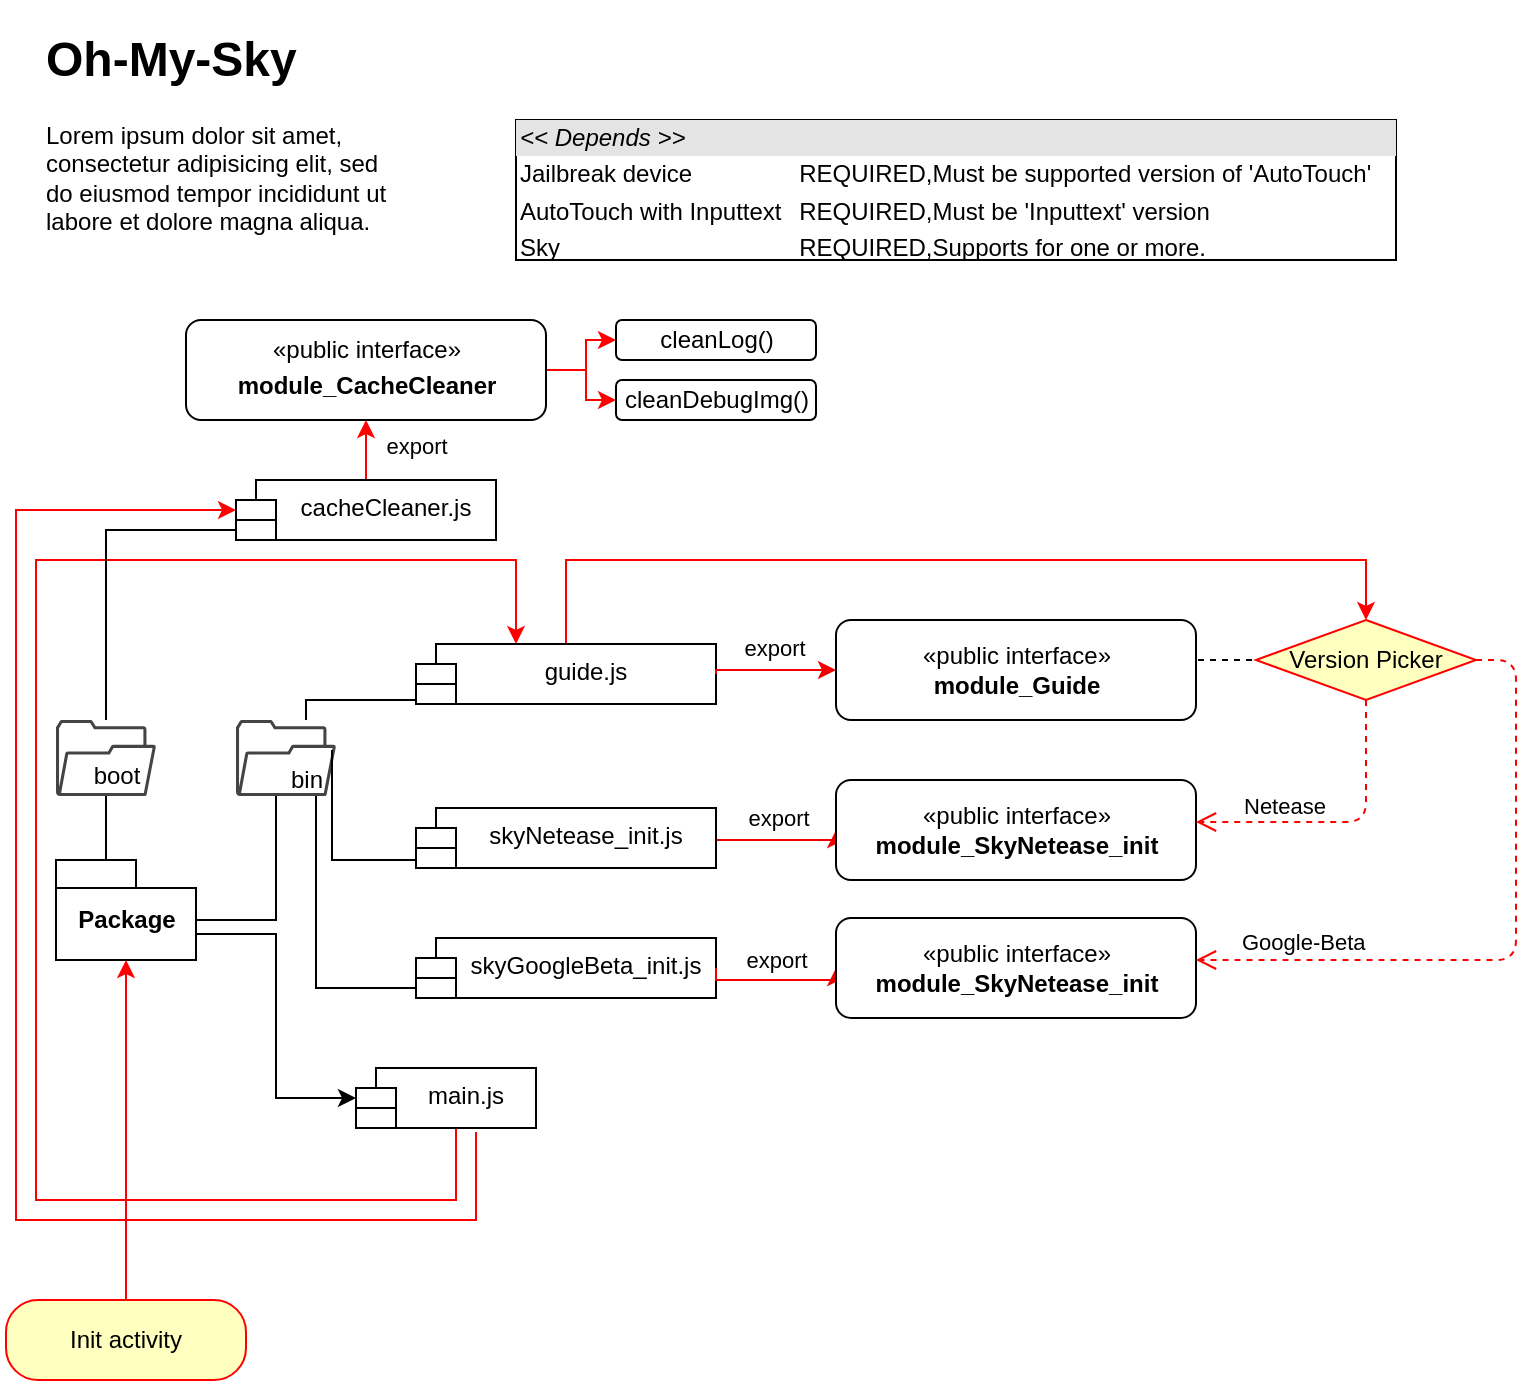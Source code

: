 <mxfile version="13.6.2" type="github">
  <diagram id="-QKKah29AuEtUK9YuD70" name="第 1 页">
    <mxGraphModel dx="1284" dy="751" grid="1" gridSize="10" guides="1" tooltips="1" connect="1" arrows="1" fold="1" page="1" pageScale="1" pageWidth="1169" pageHeight="827" math="0" shadow="0">
      <root>
        <mxCell id="0" />
        <mxCell id="1" parent="0" />
        <mxCell id="PGA8PTkB9opYh7coX7EJ-142" value="&lt;h1&gt;Oh-My-Sky&lt;/h1&gt;&lt;p&gt;Lorem ipsum dolor sit amet, consectetur adipisicing elit, sed do eiusmod tempor incididunt ut labore et dolore magna aliqua.&lt;/p&gt;" style="text;html=1;strokeColor=none;fillColor=none;spacing=5;spacingTop=-20;whiteSpace=wrap;overflow=hidden;rounded=0;shadow=0;comic=0;" vertex="1" parent="1">
          <mxGeometry x="40" y="20" width="190" height="120" as="geometry" />
        </mxCell>
        <mxCell id="PGA8PTkB9opYh7coX7EJ-157" value="&lt;div style=&quot;box-sizing: border-box ; width: 100% ; background: #e4e4e4 ; padding: 2px&quot;&gt;&lt;i&gt;&amp;lt;&amp;lt; Depends &amp;gt;&amp;gt;&lt;/i&gt;&lt;/div&gt;&lt;table style=&quot;width: 100% ; font-size: 1em&quot; cellpadding=&quot;2&quot; cellspacing=&quot;0&quot;&gt;&lt;tbody&gt;&lt;tr&gt;&lt;td&gt;Jailbreak device&lt;/td&gt;&lt;td&gt;REQUIRED,Must be supported version of &#39;AutoTouch&#39;&lt;/td&gt;&lt;/tr&gt;&lt;tr&gt;&lt;td&gt;AutoTouch with Inputtext&lt;/td&gt;&lt;td&gt;REQUIRED,Must be &#39;Inputtext&#39; version&lt;/td&gt;&lt;/tr&gt;&lt;tr&gt;&lt;td&gt;Sky&lt;/td&gt;&lt;td&gt;REQUIRED,Supports for one or more.&lt;/td&gt;&lt;/tr&gt;&lt;/tbody&gt;&lt;/table&gt;" style="verticalAlign=top;align=left;overflow=fill;html=1;shadow=0;comic=0;" vertex="1" parent="1">
          <mxGeometry x="280" y="70" width="440" height="70" as="geometry" />
        </mxCell>
        <mxCell id="PGA8PTkB9opYh7coX7EJ-166" style="edgeStyle=orthogonalEdgeStyle;rounded=0;orthogonalLoop=1;jettySize=auto;html=1;endArrow=none;endFill=0;" edge="1" source="PGA8PTkB9opYh7coX7EJ-169" target="PGA8PTkB9opYh7coX7EJ-170" parent="1">
          <mxGeometry relative="1" as="geometry">
            <Array as="points">
              <mxPoint x="160" y="470" />
            </Array>
          </mxGeometry>
        </mxCell>
        <mxCell id="PGA8PTkB9opYh7coX7EJ-167" style="edgeStyle=orthogonalEdgeStyle;orthogonalLoop=1;jettySize=auto;html=1;exitX=0;exitY=0;exitDx=70;exitDy=37;exitPerimeter=0;entryX=0;entryY=0;entryDx=0;entryDy=15;entryPerimeter=0;rounded=0;endArrow=classic;endFill=1;" edge="1" source="PGA8PTkB9opYh7coX7EJ-169" target="PGA8PTkB9opYh7coX7EJ-182" parent="1">
          <mxGeometry relative="1" as="geometry">
            <mxPoint x="160" y="481" as="targetPoint" />
          </mxGeometry>
        </mxCell>
        <mxCell id="PGA8PTkB9opYh7coX7EJ-168" style="edgeStyle=orthogonalEdgeStyle;rounded=0;orthogonalLoop=1;jettySize=auto;html=1;endArrow=none;endFill=0;" edge="1" source="PGA8PTkB9opYh7coX7EJ-169" target="PGA8PTkB9opYh7coX7EJ-184" parent="1">
          <mxGeometry relative="1" as="geometry">
            <mxPoint x="85" y="360" as="targetPoint" />
            <Array as="points">
              <mxPoint x="75" y="430" />
              <mxPoint x="75" y="430" />
            </Array>
          </mxGeometry>
        </mxCell>
        <mxCell id="PGA8PTkB9opYh7coX7EJ-169" value="Package" style="shape=folder;fontStyle=1;spacingTop=10;tabWidth=40;tabHeight=14;tabPosition=left;html=1;" vertex="1" parent="1">
          <mxGeometry x="50" y="440" width="70" height="50" as="geometry" />
        </mxCell>
        <UserObject label="" id="PGA8PTkB9opYh7coX7EJ-170">
          <mxCell style="pointerEvents=1;shadow=0;dashed=0;html=1;strokeColor=none;fillColor=#434445;aspect=fixed;labelPosition=center;verticalLabelPosition=bottom;verticalAlign=top;align=center;outlineConnect=0;shape=mxgraph.vvd.folder;" vertex="1" parent="1">
            <mxGeometry x="140" y="370" width="50" height="38" as="geometry" />
          </mxCell>
        </UserObject>
        <mxCell id="PGA8PTkB9opYh7coX7EJ-171" style="edgeStyle=orthogonalEdgeStyle;rounded=0;orthogonalLoop=1;jettySize=auto;html=1;entryX=0;entryY=0;entryDx=0;entryDy=25;entryPerimeter=0;endArrow=none;endFill=0;" edge="1" source="PGA8PTkB9opYh7coX7EJ-170" target="PGA8PTkB9opYh7coX7EJ-177" parent="1">
          <mxGeometry relative="1" as="geometry">
            <mxPoint x="190" y="470" as="targetPoint" />
            <mxPoint x="175" y="440" as="sourcePoint" />
            <Array as="points">
              <mxPoint x="180" y="504" />
            </Array>
          </mxGeometry>
        </mxCell>
        <mxCell id="PGA8PTkB9opYh7coX7EJ-172" style="edgeStyle=orthogonalEdgeStyle;rounded=0;orthogonalLoop=1;jettySize=auto;html=1;entryX=0;entryY=0;entryDx=0;entryDy=25;entryPerimeter=0;endArrow=none;endFill=0;strokeColor=#000000;" edge="1" source="PGA8PTkB9opYh7coX7EJ-170" target="PGA8PTkB9opYh7coX7EJ-190" parent="1">
          <mxGeometry relative="1" as="geometry">
            <mxPoint x="175" y="370" as="sourcePoint" />
            <Array as="points">
              <mxPoint x="175" y="360" />
              <mxPoint x="230" y="360" />
            </Array>
          </mxGeometry>
        </mxCell>
        <mxCell id="PGA8PTkB9opYh7coX7EJ-173" value="bin" style="text;html=1;resizable=0;autosize=1;align=center;verticalAlign=middle;points=[];fillColor=none;strokeColor=none;rounded=0;shadow=0;" vertex="1" parent="1">
          <mxGeometry x="160" y="390" width="30" height="20" as="geometry" />
        </mxCell>
        <mxCell id="PGA8PTkB9opYh7coX7EJ-174" value="" style="edgeStyle=orthogonalEdgeStyle;rounded=0;orthogonalLoop=1;jettySize=auto;html=1;endArrow=none;endFill=0;strokeColor=#000000;entryX=0.96;entryY=0.395;entryDx=0;entryDy=0;entryPerimeter=0;exitX=0;exitY=0;exitDx=0;exitDy=25;exitPerimeter=0;" edge="1" source="PGA8PTkB9opYh7coX7EJ-176" target="PGA8PTkB9opYh7coX7EJ-170" parent="1">
          <mxGeometry relative="1" as="geometry">
            <Array as="points">
              <mxPoint x="230" y="440" />
              <mxPoint x="188" y="440" />
            </Array>
          </mxGeometry>
        </mxCell>
        <mxCell id="PGA8PTkB9opYh7coX7EJ-175" style="edgeStyle=orthogonalEdgeStyle;rounded=0;orthogonalLoop=1;jettySize=auto;html=1;startArrow=none;startFill=0;endArrow=classic;endFill=1;strokeColor=#F20000;entryX=0;entryY=0.5;entryDx=0;entryDy=0;" edge="1" source="PGA8PTkB9opYh7coX7EJ-176" target="PGA8PTkB9opYh7coX7EJ-195" parent="1">
          <mxGeometry relative="1" as="geometry">
            <mxPoint x="620" y="460" as="targetPoint" />
            <Array as="points">
              <mxPoint x="440" y="430" />
            </Array>
          </mxGeometry>
        </mxCell>
        <mxCell id="PGA8PTkB9opYh7coX7EJ-221" value="export" style="edgeLabel;html=1;align=center;verticalAlign=middle;resizable=0;points=[];" vertex="1" connectable="0" parent="PGA8PTkB9opYh7coX7EJ-175">
          <mxGeometry x="0.6" y="25" relative="1" as="geometry">
            <mxPoint x="-21.67" y="14" as="offset" />
          </mxGeometry>
        </mxCell>
        <mxCell id="PGA8PTkB9opYh7coX7EJ-176" value="skyNetease_init.js" style="shape=module;align=left;spacingLeft=20;align=center;verticalAlign=top;shadow=0;" vertex="1" parent="1">
          <mxGeometry x="230" y="414" width="150" height="30" as="geometry" />
        </mxCell>
        <mxCell id="PGA8PTkB9opYh7coX7EJ-177" value="skyGoogleBeta_init.js" style="shape=module;align=left;spacingLeft=20;align=center;verticalAlign=top;shadow=0;" vertex="1" parent="1">
          <mxGeometry x="230" y="479" width="150" height="30" as="geometry" />
        </mxCell>
        <mxCell id="PGA8PTkB9opYh7coX7EJ-178" style="edgeStyle=orthogonalEdgeStyle;rounded=0;orthogonalLoop=1;jettySize=auto;html=1;endArrow=classic;endFill=1;strokeColor=#FF0000;startArrow=none;startFill=0;" edge="1" source="PGA8PTkB9opYh7coX7EJ-182" target="PGA8PTkB9opYh7coX7EJ-190" parent="1">
          <mxGeometry relative="1" as="geometry">
            <mxPoint x="360" y="352.5" as="targetPoint" />
            <Array as="points">
              <mxPoint x="250" y="610" />
              <mxPoint x="40" y="610" />
              <mxPoint x="40" y="290" />
              <mxPoint x="280" y="290" />
            </Array>
          </mxGeometry>
        </mxCell>
        <mxCell id="PGA8PTkB9opYh7coX7EJ-223" style="edgeStyle=orthogonalEdgeStyle;rounded=0;orthogonalLoop=1;jettySize=auto;html=1;entryX=0;entryY=0;entryDx=0;entryDy=15;entryPerimeter=0;startArrow=none;startFill=0;endArrow=classic;endFill=1;strokeColor=#FF0000;" edge="1" parent="1" target="PGA8PTkB9opYh7coX7EJ-186">
          <mxGeometry relative="1" as="geometry">
            <mxPoint x="260" y="576" as="sourcePoint" />
            <Array as="points">
              <mxPoint x="260" y="620" />
              <mxPoint x="30" y="620" />
              <mxPoint x="30" y="265" />
            </Array>
          </mxGeometry>
        </mxCell>
        <mxCell id="PGA8PTkB9opYh7coX7EJ-182" value="main.js" style="shape=module;align=left;spacingLeft=20;align=center;verticalAlign=top;shadow=0;" vertex="1" parent="1">
          <mxGeometry x="200" y="544" width="90" height="30" as="geometry" />
        </mxCell>
        <mxCell id="PGA8PTkB9opYh7coX7EJ-183" style="edgeStyle=orthogonalEdgeStyle;rounded=0;orthogonalLoop=1;jettySize=auto;html=1;endArrow=none;endFill=0;strokeColor=#000000;entryX=0;entryY=0;entryDx=0;entryDy=25;entryPerimeter=0;" edge="1" source="PGA8PTkB9opYh7coX7EJ-184" target="PGA8PTkB9opYh7coX7EJ-186" parent="1">
          <mxGeometry relative="1" as="geometry">
            <mxPoint x="100" y="240" as="targetPoint" />
            <Array as="points">
              <mxPoint x="75" y="275" />
            </Array>
          </mxGeometry>
        </mxCell>
        <UserObject label="" id="PGA8PTkB9opYh7coX7EJ-184">
          <mxCell style="pointerEvents=1;shadow=0;dashed=0;html=1;strokeColor=none;fillColor=#434445;aspect=fixed;labelPosition=center;verticalLabelPosition=bottom;verticalAlign=top;align=center;outlineConnect=0;shape=mxgraph.vvd.folder;noLabel=0;comic=0;metaEdit=0;autosize=0;labelPadding=0;overflow=visible;" vertex="1" parent="1">
            <mxGeometry x="50" y="370" width="50" height="38" as="geometry" />
          </mxCell>
        </UserObject>
        <mxCell id="PGA8PTkB9opYh7coX7EJ-185" value="boot" style="text;html=1;resizable=0;autosize=1;align=center;verticalAlign=middle;points=[];fillColor=none;strokeColor=none;rounded=0;shadow=0;" vertex="1" parent="1">
          <mxGeometry x="60" y="388" width="40" height="20" as="geometry" />
        </mxCell>
        <mxCell id="PGA8PTkB9opYh7coX7EJ-215" style="edgeStyle=orthogonalEdgeStyle;rounded=0;orthogonalLoop=1;jettySize=auto;html=1;startArrow=none;startFill=0;endArrow=classic;endFill=1;strokeColor=#FF0000;entryX=0.5;entryY=1;entryDx=0;entryDy=0;" edge="1" parent="1" source="PGA8PTkB9opYh7coX7EJ-186" target="PGA8PTkB9opYh7coX7EJ-216">
          <mxGeometry relative="1" as="geometry">
            <mxPoint x="205" y="220" as="targetPoint" />
          </mxGeometry>
        </mxCell>
        <mxCell id="PGA8PTkB9opYh7coX7EJ-228" value="export" style="edgeLabel;html=1;align=center;verticalAlign=middle;resizable=0;points=[];" vertex="1" connectable="0" parent="PGA8PTkB9opYh7coX7EJ-215">
          <mxGeometry x="0.473" y="-2" relative="1" as="geometry">
            <mxPoint x="23" as="offset" />
          </mxGeometry>
        </mxCell>
        <mxCell id="PGA8PTkB9opYh7coX7EJ-186" value="cacheCleaner.js" style="shape=module;align=left;spacingLeft=20;align=center;verticalAlign=top;shadow=0;" vertex="1" parent="1">
          <mxGeometry x="140" y="250" width="130" height="30" as="geometry" />
        </mxCell>
        <mxCell id="PGA8PTkB9opYh7coX7EJ-224" style="edgeStyle=orthogonalEdgeStyle;rounded=0;orthogonalLoop=1;jettySize=auto;html=1;exitX=0.5;exitY=0;exitDx=0;exitDy=0;entryX=0.5;entryY=0;entryDx=0;entryDy=0;startArrow=none;startFill=0;endArrow=classic;endFill=1;strokeColor=#FF0000;" edge="1" parent="1" source="PGA8PTkB9opYh7coX7EJ-190" target="PGA8PTkB9opYh7coX7EJ-201">
          <mxGeometry relative="1" as="geometry">
            <Array as="points">
              <mxPoint x="305" y="290" />
              <mxPoint x="705" y="290" />
            </Array>
          </mxGeometry>
        </mxCell>
        <mxCell id="PGA8PTkB9opYh7coX7EJ-190" value="guide.js" style="shape=module;align=left;spacingLeft=20;align=center;verticalAlign=top;shadow=0;" vertex="1" parent="1">
          <mxGeometry x="230" y="332" width="150" height="30" as="geometry" />
        </mxCell>
        <mxCell id="PGA8PTkB9opYh7coX7EJ-195" value="«public interface»&lt;br&gt;&lt;b&gt;module_SkyNetease_init&lt;/b&gt;" style="html=1;shadow=0;comic=0;rounded=1;glass=0;sketch=0;" vertex="1" parent="1">
          <mxGeometry x="440" y="400" width="180" height="50" as="geometry" />
        </mxCell>
        <mxCell id="PGA8PTkB9opYh7coX7EJ-200" style="edgeStyle=orthogonalEdgeStyle;rounded=0;orthogonalLoop=1;jettySize=auto;html=1;entryX=0;entryY=0.5;entryDx=0;entryDy=0;dashed=1;endArrow=none;endFill=0;strokeColor=#000000;" edge="1" target="PGA8PTkB9opYh7coX7EJ-201" parent="1">
          <mxGeometry relative="1" as="geometry">
            <mxPoint x="620" y="351" as="sourcePoint" />
            <Array as="points">
              <mxPoint x="620" y="340" />
              <mxPoint x="650" y="340" />
            </Array>
          </mxGeometry>
        </mxCell>
        <mxCell id="PGA8PTkB9opYh7coX7EJ-201" value="Version Picker" style="rhombus;whiteSpace=wrap;html=1;fillColor=#ffffc0;strokeColor=#ff0000;shadow=0;comic=0;" vertex="1" parent="1">
          <mxGeometry x="650" y="320" width="110" height="40" as="geometry" />
        </mxCell>
        <mxCell id="PGA8PTkB9opYh7coX7EJ-202" value="Google-Beta" style="edgeStyle=orthogonalEdgeStyle;html=1;align=left;verticalAlign=bottom;endArrow=open;endSize=8;strokeColor=#ff0000;dashed=1;entryX=1;entryY=0.5;entryDx=0;entryDy=0;" edge="1" source="PGA8PTkB9opYh7coX7EJ-201" parent="1">
          <mxGeometry x="0.875" relative="1" as="geometry">
            <mxPoint x="620" y="490" as="targetPoint" />
            <Array as="points">
              <mxPoint x="780" y="340" />
              <mxPoint x="780" y="490" />
            </Array>
            <mxPoint as="offset" />
          </mxGeometry>
        </mxCell>
        <mxCell id="PGA8PTkB9opYh7coX7EJ-203" value="Netease" style="edgeStyle=orthogonalEdgeStyle;html=1;align=left;verticalAlign=top;endArrow=open;endSize=8;strokeColor=#ff0000;dashed=1;entryX=1;entryY=0.5;entryDx=0;entryDy=0;" edge="1" source="PGA8PTkB9opYh7coX7EJ-201" parent="1">
          <mxGeometry x="0.706" y="-21" relative="1" as="geometry">
            <mxPoint x="620" y="421" as="targetPoint" />
            <Array as="points">
              <mxPoint x="705" y="421" />
            </Array>
            <mxPoint as="offset" />
          </mxGeometry>
        </mxCell>
        <mxCell id="PGA8PTkB9opYh7coX7EJ-213" value="«public interface»&lt;br&gt;&lt;b&gt;module_Guide&lt;/b&gt;" style="html=1;shadow=0;comic=0;rounded=1;glass=0;sketch=0;" vertex="1" parent="1">
          <mxGeometry x="440" y="320" width="180" height="50" as="geometry" />
        </mxCell>
        <mxCell id="PGA8PTkB9opYh7coX7EJ-237" style="edgeStyle=orthogonalEdgeStyle;rounded=0;orthogonalLoop=1;jettySize=auto;html=1;entryX=0;entryY=0.5;entryDx=0;entryDy=0;startArrow=none;startFill=0;endArrow=classic;endFill=1;strokeColor=#FF0000;" edge="1" parent="1" source="PGA8PTkB9opYh7coX7EJ-216" target="PGA8PTkB9opYh7coX7EJ-243">
          <mxGeometry relative="1" as="geometry">
            <mxPoint x="330" y="195" as="targetPoint" />
          </mxGeometry>
        </mxCell>
        <mxCell id="PGA8PTkB9opYh7coX7EJ-247" style="edgeStyle=orthogonalEdgeStyle;rounded=0;orthogonalLoop=1;jettySize=auto;html=1;entryX=0;entryY=0.5;entryDx=0;entryDy=0;startArrow=none;startFill=0;endArrow=classic;endFill=1;strokeColor=#FF0000;" edge="1" parent="1" source="PGA8PTkB9opYh7coX7EJ-216" target="PGA8PTkB9opYh7coX7EJ-245">
          <mxGeometry relative="1" as="geometry" />
        </mxCell>
        <mxCell id="PGA8PTkB9opYh7coX7EJ-216" value="«public interface»&lt;br&gt;&lt;div style=&quot;line-height: 20px&quot;&gt;&lt;b&gt;&lt;font style=&quot;font-size: 12px&quot;&gt;module_CacheCleaner&lt;/font&gt;&lt;/b&gt;&lt;/div&gt;" style="html=1;shadow=0;comic=0;rounded=1;glass=0;sketch=0;align=center;" vertex="1" parent="1">
          <mxGeometry x="115" y="170" width="180" height="50" as="geometry" />
        </mxCell>
        <mxCell id="PGA8PTkB9opYh7coX7EJ-226" style="edgeStyle=orthogonalEdgeStyle;rounded=0;orthogonalLoop=1;jettySize=auto;html=1;startArrow=none;startFill=0;endArrow=classic;endFill=1;strokeColor=#F20000;entryX=0;entryY=0.5;entryDx=0;entryDy=0;exitX=1;exitY=0.5;exitDx=0;exitDy=0;" edge="1" parent="1" source="PGA8PTkB9opYh7coX7EJ-190" target="PGA8PTkB9opYh7coX7EJ-213">
          <mxGeometry relative="1" as="geometry">
            <mxPoint x="460" y="350" as="targetPoint" />
            <mxPoint x="400" y="350" as="sourcePoint" />
            <Array as="points">
              <mxPoint x="380" y="345" />
            </Array>
          </mxGeometry>
        </mxCell>
        <mxCell id="PGA8PTkB9opYh7coX7EJ-227" value="export" style="edgeLabel;html=1;align=center;verticalAlign=middle;resizable=0;points=[];" vertex="1" connectable="0" parent="PGA8PTkB9opYh7coX7EJ-226">
          <mxGeometry x="0.6" y="25" relative="1" as="geometry">
            <mxPoint x="-18.33" y="14" as="offset" />
          </mxGeometry>
        </mxCell>
        <mxCell id="PGA8PTkB9opYh7coX7EJ-229" style="edgeStyle=orthogonalEdgeStyle;rounded=0;orthogonalLoop=1;jettySize=auto;html=1;startArrow=none;startFill=0;endArrow=classic;endFill=1;strokeColor=#F20000;exitX=1;exitY=0.5;exitDx=0;exitDy=0;entryX=0;entryY=0.5;entryDx=0;entryDy=0;" edge="1" parent="1" source="PGA8PTkB9opYh7coX7EJ-177" target="PGA8PTkB9opYh7coX7EJ-233">
          <mxGeometry relative="1" as="geometry">
            <mxPoint x="420" y="500" as="targetPoint" />
            <mxPoint x="410" y="500" as="sourcePoint" />
            <Array as="points">
              <mxPoint x="380" y="500" />
              <mxPoint x="440" y="500" />
            </Array>
          </mxGeometry>
        </mxCell>
        <mxCell id="PGA8PTkB9opYh7coX7EJ-230" value="export" style="edgeLabel;html=1;align=center;verticalAlign=middle;resizable=0;points=[];" vertex="1" connectable="0" parent="PGA8PTkB9opYh7coX7EJ-229">
          <mxGeometry x="0.6" y="25" relative="1" as="geometry">
            <mxPoint x="-21.5" y="15" as="offset" />
          </mxGeometry>
        </mxCell>
        <mxCell id="PGA8PTkB9opYh7coX7EJ-233" value="«public interface»&lt;br&gt;&lt;b&gt;module_SkyNetease_init&lt;/b&gt;" style="html=1;shadow=0;comic=0;rounded=1;glass=0;sketch=0;" vertex="1" parent="1">
          <mxGeometry x="440" y="469" width="180" height="50" as="geometry" />
        </mxCell>
        <mxCell id="PGA8PTkB9opYh7coX7EJ-234" style="edgeStyle=orthogonalEdgeStyle;rounded=0;orthogonalLoop=1;jettySize=auto;html=1;exitX=0.5;exitY=1;exitDx=0;exitDy=0;exitPerimeter=0;startArrow=none;startFill=0;endArrow=classic;endFill=1;strokeColor=#FF0000;" edge="1" parent="1" source="PGA8PTkB9opYh7coX7EJ-169" target="PGA8PTkB9opYh7coX7EJ-169">
          <mxGeometry relative="1" as="geometry" />
        </mxCell>
        <mxCell id="PGA8PTkB9opYh7coX7EJ-240" style="edgeStyle=orthogonalEdgeStyle;rounded=0;orthogonalLoop=1;jettySize=auto;html=1;startArrow=none;startFill=0;endArrow=classic;endFill=1;strokeColor=#FF0000;" edge="1" parent="1" source="PGA8PTkB9opYh7coX7EJ-238" target="PGA8PTkB9opYh7coX7EJ-169">
          <mxGeometry relative="1" as="geometry">
            <mxPoint x="85" y="490" as="targetPoint" />
          </mxGeometry>
        </mxCell>
        <mxCell id="PGA8PTkB9opYh7coX7EJ-238" value="Init activity" style="rounded=1;whiteSpace=wrap;html=1;arcSize=40;fontColor=#000000;fillColor=#ffffc0;strokeColor=#ff0000;shadow=0;glass=0;comic=0;sketch=0;" vertex="1" parent="1">
          <mxGeometry x="25" y="660" width="120" height="40" as="geometry" />
        </mxCell>
        <mxCell id="PGA8PTkB9opYh7coX7EJ-243" value="cleanLog()" style="html=1;rounded=1;shadow=0;glass=0;comic=0;sketch=0;" vertex="1" parent="1">
          <mxGeometry x="330" y="170" width="100" height="20" as="geometry" />
        </mxCell>
        <mxCell id="PGA8PTkB9opYh7coX7EJ-245" value="cleanDebugImg()" style="html=1;rounded=1;shadow=0;glass=0;comic=0;sketch=0;" vertex="1" parent="1">
          <mxGeometry x="330" y="200" width="100" height="20" as="geometry" />
        </mxCell>
      </root>
    </mxGraphModel>
  </diagram>
</mxfile>
